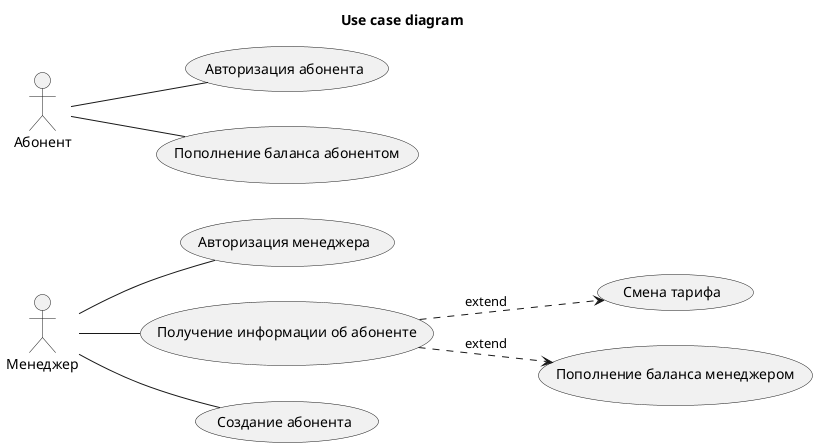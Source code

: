 @startuml

title: Use case diagram
left to right direction

actor "Менеджер" as M
actor "Абонент" as C

(Авторизация менеджера) as crm1
(Получение информации об абоненте) as crm2
(Создание абонента) as crm3
(Смена тарифа) as crm4
(Пополнение баланса менеджером) as crm5
(Авторизация абонента) as crm6
(Пополнение баланса абонентом) as crm7

M -- crm1
M -- crm2
M -- crm3
crm2 ..> crm4:extend
crm2 ..> crm5:extend

C -- crm6
C -- crm7

@enduml 
